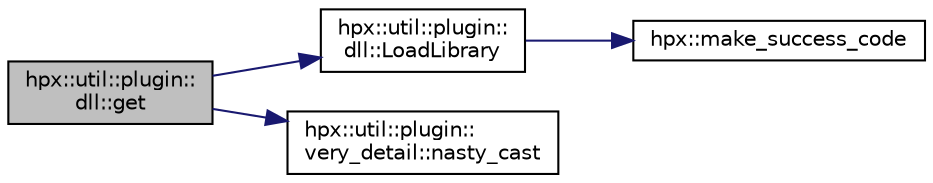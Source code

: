 digraph "hpx::util::plugin::dll::get"
{
  edge [fontname="Helvetica",fontsize="10",labelfontname="Helvetica",labelfontsize="10"];
  node [fontname="Helvetica",fontsize="10",shape=record];
  rankdir="LR";
  Node35 [label="hpx::util::plugin::\ldll::get",height=0.2,width=0.4,color="black", fillcolor="grey75", style="filled", fontcolor="black"];
  Node35 -> Node36 [color="midnightblue",fontsize="10",style="solid",fontname="Helvetica"];
  Node36 [label="hpx::util::plugin::\ldll::LoadLibrary",height=0.2,width=0.4,color="black", fillcolor="white", style="filled",URL="$d0/dc3/classhpx_1_1util_1_1plugin_1_1dll.html#a7f2cf014cade358a70fa428a998c3cd1"];
  Node36 -> Node37 [color="midnightblue",fontsize="10",style="solid",fontname="Helvetica"];
  Node37 [label="hpx::make_success_code",height=0.2,width=0.4,color="black", fillcolor="white", style="filled",URL="$d8/d83/namespacehpx.html#a0e8512a8f49e2a6c8185061181419d8f",tooltip="Returns error_code(hpx::success, \"success\", mode). "];
  Node35 -> Node38 [color="midnightblue",fontsize="10",style="solid",fontname="Helvetica"];
  Node38 [label="hpx::util::plugin::\lvery_detail::nasty_cast",height=0.2,width=0.4,color="black", fillcolor="white", style="filled",URL="$d8/db4/namespacehpx_1_1util_1_1plugin_1_1very__detail.html#a9323fd76d6e5e5fad1b0c70e9d66eb06"];
}
